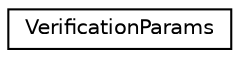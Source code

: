 digraph "Graphical Class Hierarchy"
{
 // LATEX_PDF_SIZE
  edge [fontname="Helvetica",fontsize="10",labelfontname="Helvetica",labelfontsize="10"];
  node [fontname="Helvetica",fontsize="10",shape=record];
  rankdir="LR";
  Node0 [label="VerificationParams",height=0.2,width=0.4,color="black", fillcolor="white", style="filled",URL="$structarm__compute_1_1utils_1_1_verification_params.xhtml",tooltip="Structure holding all the verification graph parameters."];
}
